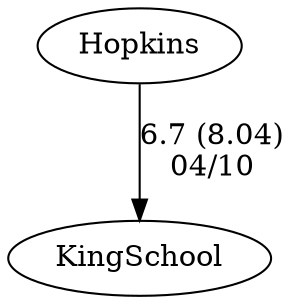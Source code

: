 digraph boys1foursKingSchool {KingSchool [URL="boys1foursKingSchoolKingSchool.html"];Hopkins [URL="boys1foursKingSchoolHopkins.html"];Hopkins -> KingSchool[label="6.7 (8.04)
04/10", weight="94", tooltip="NEIRA Boys Fours,King School vs Hopkins			
Distance: 1250m Conditions: All races: heavy cross head wind at slack tide Comments: Great racing by all crews!
None", URL="https://www.row2k.com/results/resultspage.cfm?UID=3D50124C185A4165878004B90B4662FD&cat=1", random="random"]}